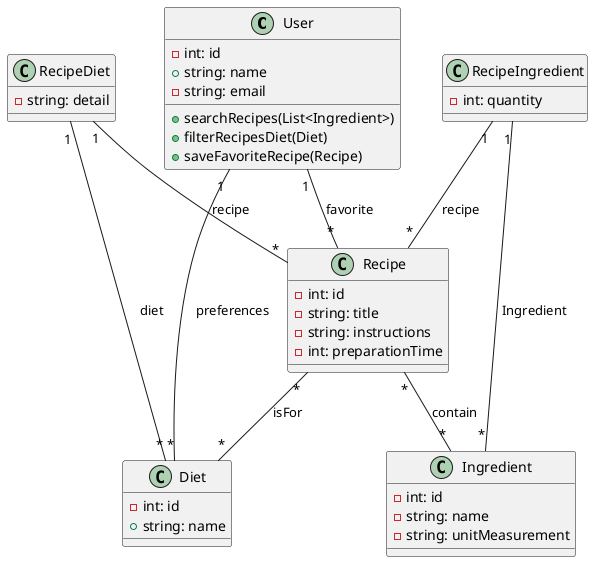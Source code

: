 @startuml
class User{
    -int: id
    +string: name
    -string: email
    +searchRecipes(List<Ingredient>)
    +filterRecipesDiet(Diet)
    +saveFavoriteRecipe(Recipe)
}
class Recipe{
    -int: id
    -string: title
    -string: instructions
    -int: preparationTime
}

class Ingredient {
    -int: id
    -string: name
    -string: unitMeasurement
}

class Diet {
    -int: id
    +string: name
}

class RecipeIngredient {
    -int: quantity
}

class RecipeDiet {
    -string: detail
}

User "1" -- "*" Recipe :favorite
User "1" -- "*" Diet: preferences
Recipe "*" -- "*" Ingredient : contain
Recipe "*" -- "*" Diet : isFor
RecipeIngredient "1" -- "*" Recipe:"recipe"
RecipeIngredient "1" -- "*" Ingredient : "Ingredient"
RecipeDiet "1" --"*" Recipe : "recipe"
RecipeDiet "1" -- "*" Diet: "diet"
@enduml